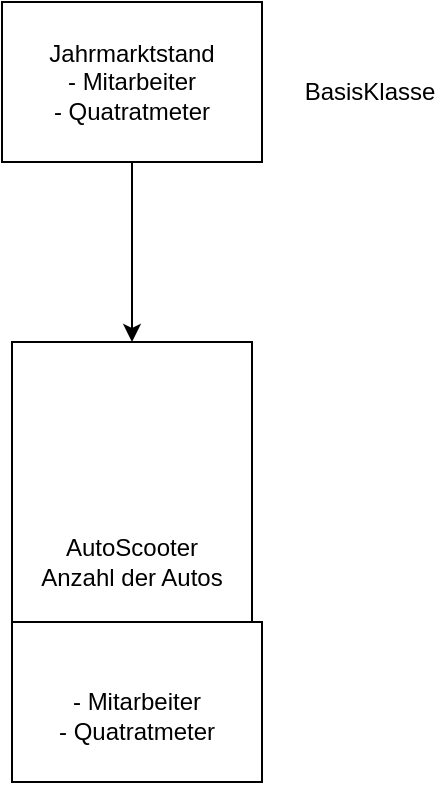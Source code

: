 <mxfile version="20.6.0" type="device"><diagram id="j9W7filzTH1QLFL1foxt" name="Seite-1"><mxGraphModel dx="1375" dy="786" grid="1" gridSize="10" guides="1" tooltips="1" connect="1" arrows="1" fold="1" page="1" pageScale="1" pageWidth="827" pageHeight="1169" math="0" shadow="0"><root><mxCell id="0"/><mxCell id="1" parent="0"/><mxCell id="JuFhq-T2gwlw7UkvX_EL-1" value="Jahrmarktstand&lt;br&gt;- Mitarbeiter&lt;br&gt;- Quatratmeter" style="rounded=0;whiteSpace=wrap;html=1;" vertex="1" parent="1"><mxGeometry x="260" y="110" width="130" height="80" as="geometry"/></mxCell><mxCell id="JuFhq-T2gwlw7UkvX_EL-2" value="AutoScooter&lt;br&gt;Anzahl der Autos" style="rounded=0;whiteSpace=wrap;html=1;" vertex="1" parent="1"><mxGeometry x="265" y="280" width="120" height="220" as="geometry"/></mxCell><mxCell id="JuFhq-T2gwlw7UkvX_EL-3" value="" style="endArrow=classic;html=1;rounded=0;exitX=0.5;exitY=1;exitDx=0;exitDy=0;" edge="1" parent="1" source="JuFhq-T2gwlw7UkvX_EL-1" target="JuFhq-T2gwlw7UkvX_EL-2"><mxGeometry width="50" height="50" relative="1" as="geometry"><mxPoint x="390" y="410" as="sourcePoint"/><mxPoint x="440" y="360" as="targetPoint"/></mxGeometry></mxCell><mxCell id="JuFhq-T2gwlw7UkvX_EL-4" value="BasisKlasse" style="text;html=1;strokeColor=none;fillColor=none;align=center;verticalAlign=middle;whiteSpace=wrap;rounded=0;" vertex="1" parent="1"><mxGeometry x="414" y="140" width="60" height="30" as="geometry"/></mxCell><mxCell id="JuFhq-T2gwlw7UkvX_EL-5" value="&lt;br&gt;- Mitarbeiter&lt;br&gt;- Quatratmeter" style="rounded=0;whiteSpace=wrap;html=1;" vertex="1" parent="1"><mxGeometry x="265" y="420" width="125" height="80" as="geometry"/></mxCell></root></mxGraphModel></diagram></mxfile>
